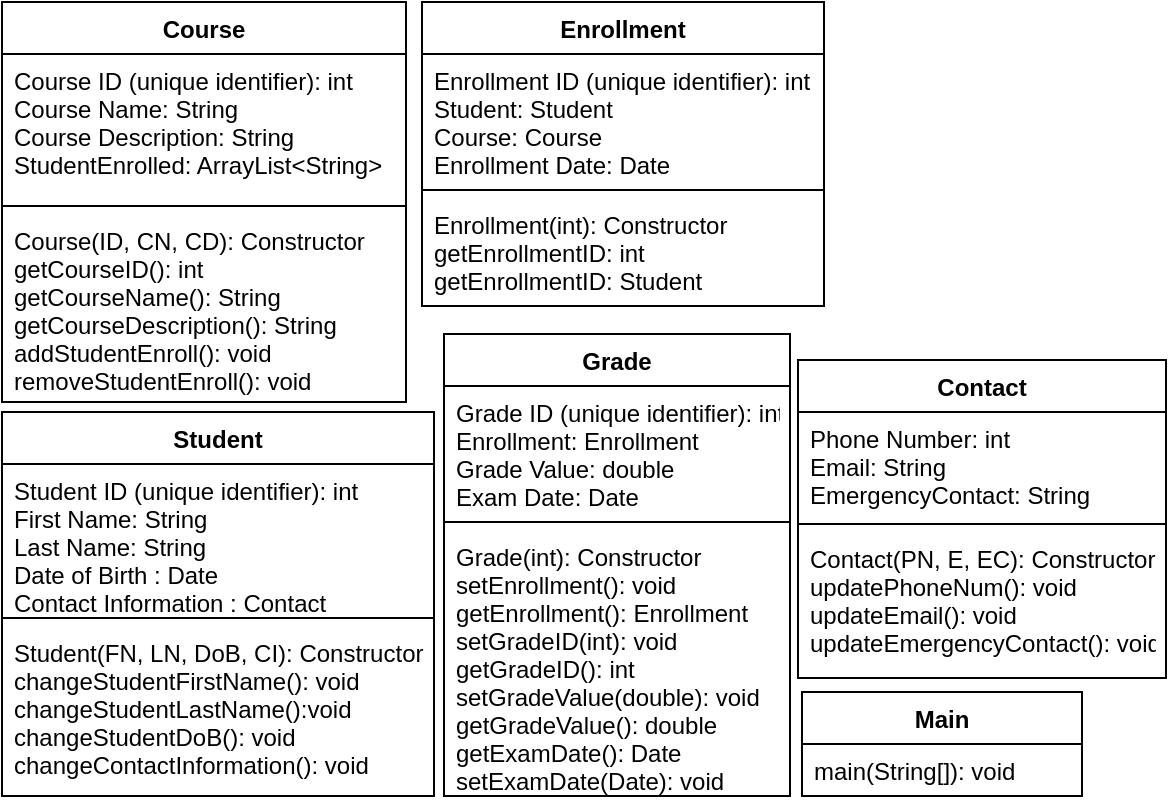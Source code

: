 <mxfile version="21.8.2" type="device">
  <diagram name="Page-1" id="PWACrrmtb8q8YubS9rqz">
    <mxGraphModel dx="1122" dy="591" grid="0" gridSize="10" guides="1" tooltips="1" connect="1" arrows="1" fold="1" page="1" pageScale="1" pageWidth="827" pageHeight="1169" math="0" shadow="0">
      <root>
        <mxCell id="0" />
        <mxCell id="1" parent="0" />
        <mxCell id="uxqGsEjjaT8SDYTJnVhD-14" value="Student" style="swimlane;fontStyle=1;align=center;verticalAlign=top;childLayout=stackLayout;horizontal=1;startSize=26;horizontalStack=0;resizeParent=1;resizeParentMax=0;resizeLast=0;collapsible=1;marginBottom=0;" parent="1" vertex="1">
          <mxGeometry x="42" y="308" width="216" height="192" as="geometry" />
        </mxCell>
        <mxCell id="uxqGsEjjaT8SDYTJnVhD-15" value="Student ID (unique identifier): int &#xa;First Name: String&#xa;Last Name: String&#xa;Date of Birth : Date&#xa;Contact Information : Contact" style="text;strokeColor=none;fillColor=none;align=left;verticalAlign=top;spacingLeft=4;spacingRight=4;overflow=hidden;rotatable=0;points=[[0,0.5],[1,0.5]];portConstraint=eastwest;" parent="uxqGsEjjaT8SDYTJnVhD-14" vertex="1">
          <mxGeometry y="26" width="216" height="73" as="geometry" />
        </mxCell>
        <mxCell id="uxqGsEjjaT8SDYTJnVhD-16" value="" style="line;strokeWidth=1;fillColor=none;align=left;verticalAlign=middle;spacingTop=-1;spacingLeft=3;spacingRight=3;rotatable=0;labelPosition=right;points=[];portConstraint=eastwest;strokeColor=inherit;" parent="uxqGsEjjaT8SDYTJnVhD-14" vertex="1">
          <mxGeometry y="99" width="216" height="8" as="geometry" />
        </mxCell>
        <mxCell id="uxqGsEjjaT8SDYTJnVhD-17" value="Student(FN, LN, DoB, CI): Constructor&#xa;changeStudentFirstName(): void&#xa;changeStudentLastName():void&#xa;changeStudentDoB(): void&#xa;changeContactInformation(): void" style="text;strokeColor=none;fillColor=none;align=left;verticalAlign=top;spacingLeft=4;spacingRight=4;overflow=hidden;rotatable=0;points=[[0,0.5],[1,0.5]];portConstraint=eastwest;" parent="uxqGsEjjaT8SDYTJnVhD-14" vertex="1">
          <mxGeometry y="107" width="216" height="85" as="geometry" />
        </mxCell>
        <mxCell id="uxqGsEjjaT8SDYTJnVhD-41" value="Main" style="swimlane;fontStyle=1;align=center;verticalAlign=top;childLayout=stackLayout;horizontal=1;startSize=26;horizontalStack=0;resizeParent=1;resizeParentMax=0;resizeLast=0;collapsible=1;marginBottom=0;" parent="1" vertex="1">
          <mxGeometry x="442" y="448" width="140" height="52" as="geometry" />
        </mxCell>
        <mxCell id="uxqGsEjjaT8SDYTJnVhD-44" value="main(String[]): void" style="text;strokeColor=none;fillColor=none;align=left;verticalAlign=top;spacingLeft=4;spacingRight=4;overflow=hidden;rotatable=0;points=[[0,0.5],[1,0.5]];portConstraint=eastwest;" parent="uxqGsEjjaT8SDYTJnVhD-41" vertex="1">
          <mxGeometry y="26" width="140" height="26" as="geometry" />
        </mxCell>
        <mxCell id="F9GLzC2F9c4bc4eqAGi8-1" value="Course" style="swimlane;fontStyle=1;align=center;verticalAlign=top;childLayout=stackLayout;horizontal=1;startSize=26;horizontalStack=0;resizeParent=1;resizeParentMax=0;resizeLast=0;collapsible=1;marginBottom=0;" vertex="1" parent="1">
          <mxGeometry x="42" y="103" width="202" height="200" as="geometry" />
        </mxCell>
        <mxCell id="F9GLzC2F9c4bc4eqAGi8-2" value="Course ID (unique identifier): int&#xa;Course Name: String&#xa;Course Description: String&#xa;StudentEnrolled: ArrayList&lt;String&gt;" style="text;strokeColor=none;fillColor=none;align=left;verticalAlign=top;spacingLeft=4;spacingRight=4;overflow=hidden;rotatable=0;points=[[0,0.5],[1,0.5]];portConstraint=eastwest;" vertex="1" parent="F9GLzC2F9c4bc4eqAGi8-1">
          <mxGeometry y="26" width="202" height="72" as="geometry" />
        </mxCell>
        <mxCell id="F9GLzC2F9c4bc4eqAGi8-3" value="" style="line;strokeWidth=1;fillColor=none;align=left;verticalAlign=middle;spacingTop=-1;spacingLeft=3;spacingRight=3;rotatable=0;labelPosition=right;points=[];portConstraint=eastwest;strokeColor=inherit;" vertex="1" parent="F9GLzC2F9c4bc4eqAGi8-1">
          <mxGeometry y="98" width="202" height="8" as="geometry" />
        </mxCell>
        <mxCell id="F9GLzC2F9c4bc4eqAGi8-4" value="Course(ID, CN, CD): Constructor&#xa;getCourseID(): int&#xa;getCourseName(): String&#xa;getCourseDescription(): String&#xa;addStudentEnroll(): void&#xa;removeStudentEnroll(): void" style="text;strokeColor=none;fillColor=none;align=left;verticalAlign=top;spacingLeft=4;spacingRight=4;overflow=hidden;rotatable=0;points=[[0,0.5],[1,0.5]];portConstraint=eastwest;" vertex="1" parent="F9GLzC2F9c4bc4eqAGi8-1">
          <mxGeometry y="106" width="202" height="94" as="geometry" />
        </mxCell>
        <mxCell id="F9GLzC2F9c4bc4eqAGi8-5" value="Enrollment" style="swimlane;fontStyle=1;align=center;verticalAlign=top;childLayout=stackLayout;horizontal=1;startSize=26;horizontalStack=0;resizeParent=1;resizeParentMax=0;resizeLast=0;collapsible=1;marginBottom=0;" vertex="1" parent="1">
          <mxGeometry x="252" y="103" width="201" height="152" as="geometry" />
        </mxCell>
        <mxCell id="F9GLzC2F9c4bc4eqAGi8-6" value="Enrollment ID (unique identifier): int&#xa;Student: Student&#xa;Course: Course&#xa;Enrollment Date: Date" style="text;strokeColor=none;fillColor=none;align=left;verticalAlign=top;spacingLeft=4;spacingRight=4;overflow=hidden;rotatable=0;points=[[0,0.5],[1,0.5]];portConstraint=eastwest;" vertex="1" parent="F9GLzC2F9c4bc4eqAGi8-5">
          <mxGeometry y="26" width="201" height="64" as="geometry" />
        </mxCell>
        <mxCell id="F9GLzC2F9c4bc4eqAGi8-7" value="" style="line;strokeWidth=1;fillColor=none;align=left;verticalAlign=middle;spacingTop=-1;spacingLeft=3;spacingRight=3;rotatable=0;labelPosition=right;points=[];portConstraint=eastwest;strokeColor=inherit;" vertex="1" parent="F9GLzC2F9c4bc4eqAGi8-5">
          <mxGeometry y="90" width="201" height="8" as="geometry" />
        </mxCell>
        <mxCell id="F9GLzC2F9c4bc4eqAGi8-8" value="Enrollment(int): Constructor&#xa;getEnrollmentID: int&#xa;getEnrollmentID: Student" style="text;strokeColor=none;fillColor=none;align=left;verticalAlign=top;spacingLeft=4;spacingRight=4;overflow=hidden;rotatable=0;points=[[0,0.5],[1,0.5]];portConstraint=eastwest;" vertex="1" parent="F9GLzC2F9c4bc4eqAGi8-5">
          <mxGeometry y="98" width="201" height="54" as="geometry" />
        </mxCell>
        <mxCell id="F9GLzC2F9c4bc4eqAGi8-13" value="Contact" style="swimlane;fontStyle=1;align=center;verticalAlign=top;childLayout=stackLayout;horizontal=1;startSize=26;horizontalStack=0;resizeParent=1;resizeParentMax=0;resizeLast=0;collapsible=1;marginBottom=0;" vertex="1" parent="1">
          <mxGeometry x="440" y="282" width="184" height="159" as="geometry" />
        </mxCell>
        <mxCell id="F9GLzC2F9c4bc4eqAGi8-14" value="Phone Number: int&#xa;Email: String&#xa;EmergencyContact: String" style="text;strokeColor=none;fillColor=none;align=left;verticalAlign=top;spacingLeft=4;spacingRight=4;overflow=hidden;rotatable=0;points=[[0,0.5],[1,0.5]];portConstraint=eastwest;" vertex="1" parent="F9GLzC2F9c4bc4eqAGi8-13">
          <mxGeometry y="26" width="184" height="52" as="geometry" />
        </mxCell>
        <mxCell id="F9GLzC2F9c4bc4eqAGi8-15" value="" style="line;strokeWidth=1;fillColor=none;align=left;verticalAlign=middle;spacingTop=-1;spacingLeft=3;spacingRight=3;rotatable=0;labelPosition=right;points=[];portConstraint=eastwest;strokeColor=inherit;" vertex="1" parent="F9GLzC2F9c4bc4eqAGi8-13">
          <mxGeometry y="78" width="184" height="8" as="geometry" />
        </mxCell>
        <mxCell id="F9GLzC2F9c4bc4eqAGi8-16" value="Contact(PN, E, EC): Constructor&#xa;updatePhoneNum(): void&#xa;updateEmail(): void&#xa;updateEmergencyContact(): void" style="text;strokeColor=none;fillColor=none;align=left;verticalAlign=top;spacingLeft=4;spacingRight=4;overflow=hidden;rotatable=0;points=[[0,0.5],[1,0.5]];portConstraint=eastwest;" vertex="1" parent="F9GLzC2F9c4bc4eqAGi8-13">
          <mxGeometry y="86" width="184" height="73" as="geometry" />
        </mxCell>
        <mxCell id="F9GLzC2F9c4bc4eqAGi8-20" value="Grade" style="swimlane;fontStyle=1;align=center;verticalAlign=top;childLayout=stackLayout;horizontal=1;startSize=26;horizontalStack=0;resizeParent=1;resizeParentMax=0;resizeLast=0;collapsible=1;marginBottom=0;" vertex="1" parent="1">
          <mxGeometry x="263" y="269" width="173" height="231" as="geometry" />
        </mxCell>
        <mxCell id="F9GLzC2F9c4bc4eqAGi8-21" value="Grade ID (unique identifier): int&#xa;Enrollment: Enrollment&#xa;Grade Value: double&#xa;Exam Date: Date&#xa;" style="text;strokeColor=none;fillColor=none;align=left;verticalAlign=top;spacingLeft=4;spacingRight=4;overflow=hidden;rotatable=0;points=[[0,0.5],[1,0.5]];portConstraint=eastwest;" vertex="1" parent="F9GLzC2F9c4bc4eqAGi8-20">
          <mxGeometry y="26" width="173" height="64" as="geometry" />
        </mxCell>
        <mxCell id="F9GLzC2F9c4bc4eqAGi8-22" value="" style="line;strokeWidth=1;fillColor=none;align=left;verticalAlign=middle;spacingTop=-1;spacingLeft=3;spacingRight=3;rotatable=0;labelPosition=right;points=[];portConstraint=eastwest;strokeColor=inherit;" vertex="1" parent="F9GLzC2F9c4bc4eqAGi8-20">
          <mxGeometry y="90" width="173" height="8" as="geometry" />
        </mxCell>
        <mxCell id="F9GLzC2F9c4bc4eqAGi8-23" value="Grade(int): Constructor&#xa;setEnrollment(): void&#xa;getEnrollment(): Enrollment&#xa;setGradeID(int): void&#xa;getGradeID(): int&#xa;setGradeValue(double): void&#xa;getGradeValue(): double&#xa;getExamDate(): Date&#xa;setExamDate(Date): void" style="text;strokeColor=none;fillColor=none;align=left;verticalAlign=top;spacingLeft=4;spacingRight=4;overflow=hidden;rotatable=0;points=[[0,0.5],[1,0.5]];portConstraint=eastwest;" vertex="1" parent="F9GLzC2F9c4bc4eqAGi8-20">
          <mxGeometry y="98" width="173" height="133" as="geometry" />
        </mxCell>
      </root>
    </mxGraphModel>
  </diagram>
</mxfile>
